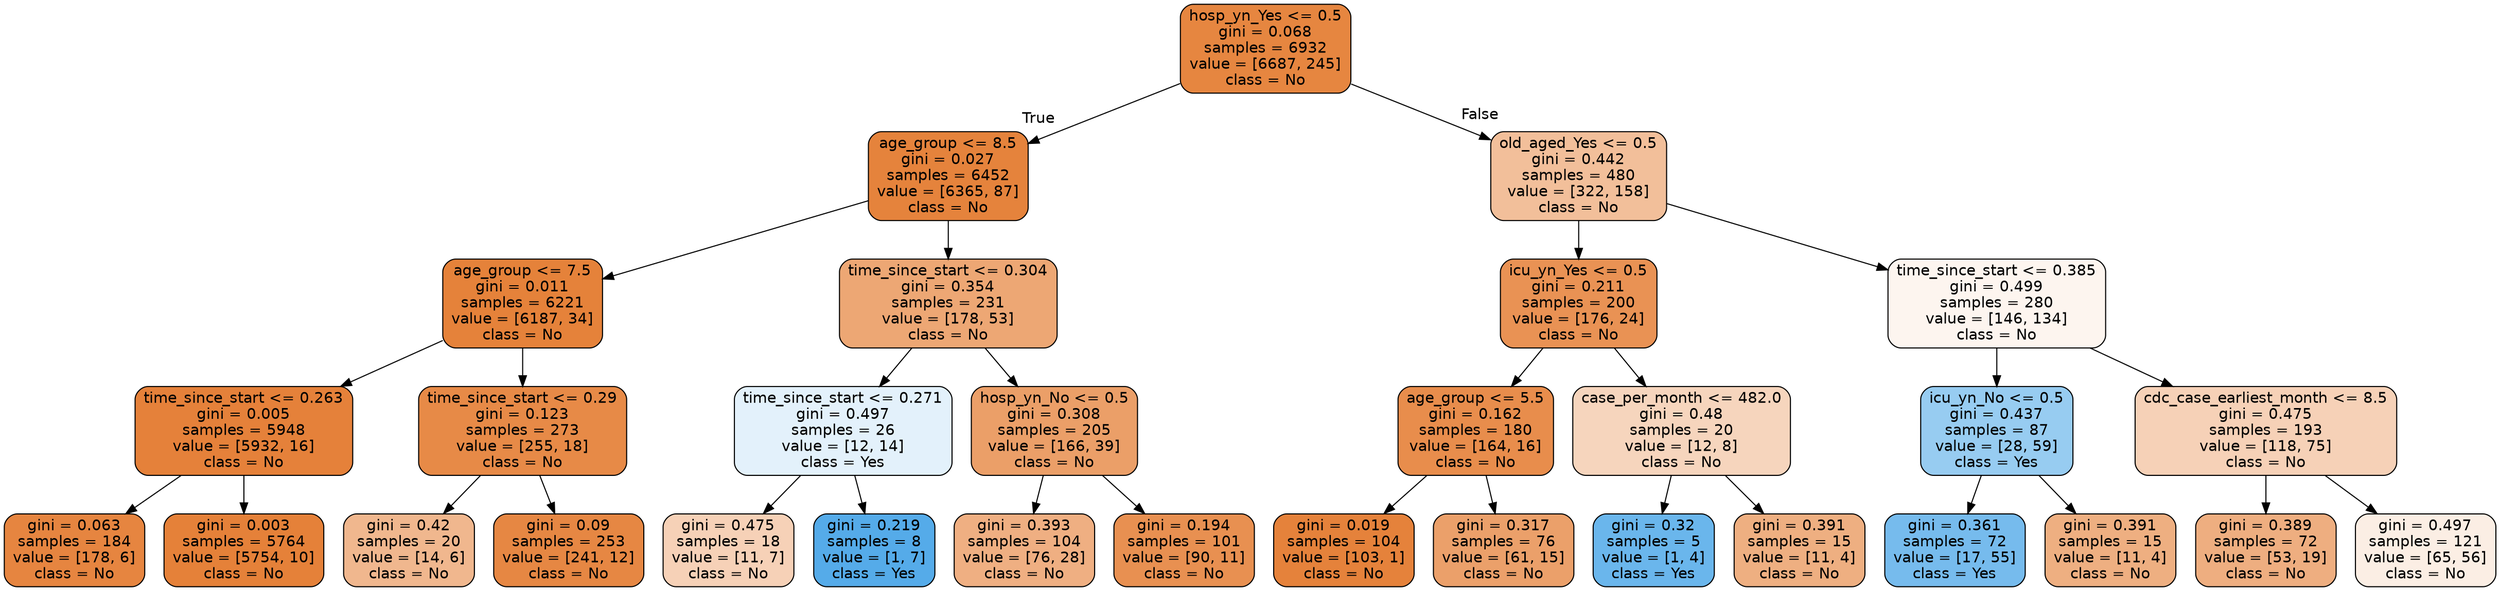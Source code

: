 digraph Tree {
node [shape=box, style="filled, rounded", color="black", fontname=helvetica] ;
edge [fontname=helvetica] ;
0 [label="hosp_yn_Yes <= 0.5\ngini = 0.068\nsamples = 6932\nvalue = [6687, 245]\nclass = No", fillcolor="#e68640"] ;
1 [label="age_group <= 8.5\ngini = 0.027\nsamples = 6452\nvalue = [6365, 87]\nclass = No", fillcolor="#e5833c"] ;
0 -> 1 [labeldistance=2.5, labelangle=45, headlabel="True"] ;
2 [label="age_group <= 7.5\ngini = 0.011\nsamples = 6221\nvalue = [6187, 34]\nclass = No", fillcolor="#e5823a"] ;
1 -> 2 ;
3 [label="time_since_start <= 0.263\ngini = 0.005\nsamples = 5948\nvalue = [5932, 16]\nclass = No", fillcolor="#e5813a"] ;
2 -> 3 ;
4 [label="gini = 0.063\nsamples = 184\nvalue = [178, 6]\nclass = No", fillcolor="#e68540"] ;
3 -> 4 ;
5 [label="gini = 0.003\nsamples = 5764\nvalue = [5754, 10]\nclass = No", fillcolor="#e58139"] ;
3 -> 5 ;
6 [label="time_since_start <= 0.29\ngini = 0.123\nsamples = 273\nvalue = [255, 18]\nclass = No", fillcolor="#e78a47"] ;
2 -> 6 ;
7 [label="gini = 0.42\nsamples = 20\nvalue = [14, 6]\nclass = No", fillcolor="#f0b78e"] ;
6 -> 7 ;
8 [label="gini = 0.09\nsamples = 253\nvalue = [241, 12]\nclass = No", fillcolor="#e68743"] ;
6 -> 8 ;
9 [label="time_since_start <= 0.304\ngini = 0.354\nsamples = 231\nvalue = [178, 53]\nclass = No", fillcolor="#eda774"] ;
1 -> 9 ;
10 [label="time_since_start <= 0.271\ngini = 0.497\nsamples = 26\nvalue = [12, 14]\nclass = Yes", fillcolor="#e3f1fb"] ;
9 -> 10 ;
11 [label="gini = 0.475\nsamples = 18\nvalue = [11, 7]\nclass = No", fillcolor="#f6d1b7"] ;
10 -> 11 ;
12 [label="gini = 0.219\nsamples = 8\nvalue = [1, 7]\nclass = Yes", fillcolor="#55abe9"] ;
10 -> 12 ;
13 [label="hosp_yn_No <= 0.5\ngini = 0.308\nsamples = 205\nvalue = [166, 39]\nclass = No", fillcolor="#eb9f68"] ;
9 -> 13 ;
14 [label="gini = 0.393\nsamples = 104\nvalue = [76, 28]\nclass = No", fillcolor="#efaf82"] ;
13 -> 14 ;
15 [label="gini = 0.194\nsamples = 101\nvalue = [90, 11]\nclass = No", fillcolor="#e89051"] ;
13 -> 15 ;
16 [label="old_aged_Yes <= 0.5\ngini = 0.442\nsamples = 480\nvalue = [322, 158]\nclass = No", fillcolor="#f2bf9a"] ;
0 -> 16 [labeldistance=2.5, labelangle=-45, headlabel="False"] ;
17 [label="icu_yn_Yes <= 0.5\ngini = 0.211\nsamples = 200\nvalue = [176, 24]\nclass = No", fillcolor="#e99254"] ;
16 -> 17 ;
18 [label="age_group <= 5.5\ngini = 0.162\nsamples = 180\nvalue = [164, 16]\nclass = No", fillcolor="#e88d4c"] ;
17 -> 18 ;
19 [label="gini = 0.019\nsamples = 104\nvalue = [103, 1]\nclass = No", fillcolor="#e5823b"] ;
18 -> 19 ;
20 [label="gini = 0.317\nsamples = 76\nvalue = [61, 15]\nclass = No", fillcolor="#eba06a"] ;
18 -> 20 ;
21 [label="case_per_month <= 482.0\ngini = 0.48\nsamples = 20\nvalue = [12, 8]\nclass = No", fillcolor="#f6d5bd"] ;
17 -> 21 ;
22 [label="gini = 0.32\nsamples = 5\nvalue = [1, 4]\nclass = Yes", fillcolor="#6ab6ec"] ;
21 -> 22 ;
23 [label="gini = 0.391\nsamples = 15\nvalue = [11, 4]\nclass = No", fillcolor="#eeaf81"] ;
21 -> 23 ;
24 [label="time_since_start <= 0.385\ngini = 0.499\nsamples = 280\nvalue = [146, 134]\nclass = No", fillcolor="#fdf5ef"] ;
16 -> 24 ;
25 [label="icu_yn_No <= 0.5\ngini = 0.437\nsamples = 87\nvalue = [28, 59]\nclass = Yes", fillcolor="#97ccf1"] ;
24 -> 25 ;
26 [label="gini = 0.361\nsamples = 72\nvalue = [17, 55]\nclass = Yes", fillcolor="#76bbed"] ;
25 -> 26 ;
27 [label="gini = 0.391\nsamples = 15\nvalue = [11, 4]\nclass = No", fillcolor="#eeaf81"] ;
25 -> 27 ;
28 [label="cdc_case_earliest_month <= 8.5\ngini = 0.475\nsamples = 193\nvalue = [118, 75]\nclass = No", fillcolor="#f6d1b7"] ;
24 -> 28 ;
29 [label="gini = 0.389\nsamples = 72\nvalue = [53, 19]\nclass = No", fillcolor="#eeae80"] ;
28 -> 29 ;
30 [label="gini = 0.497\nsamples = 121\nvalue = [65, 56]\nclass = No", fillcolor="#fbeee4"] ;
28 -> 30 ;
}